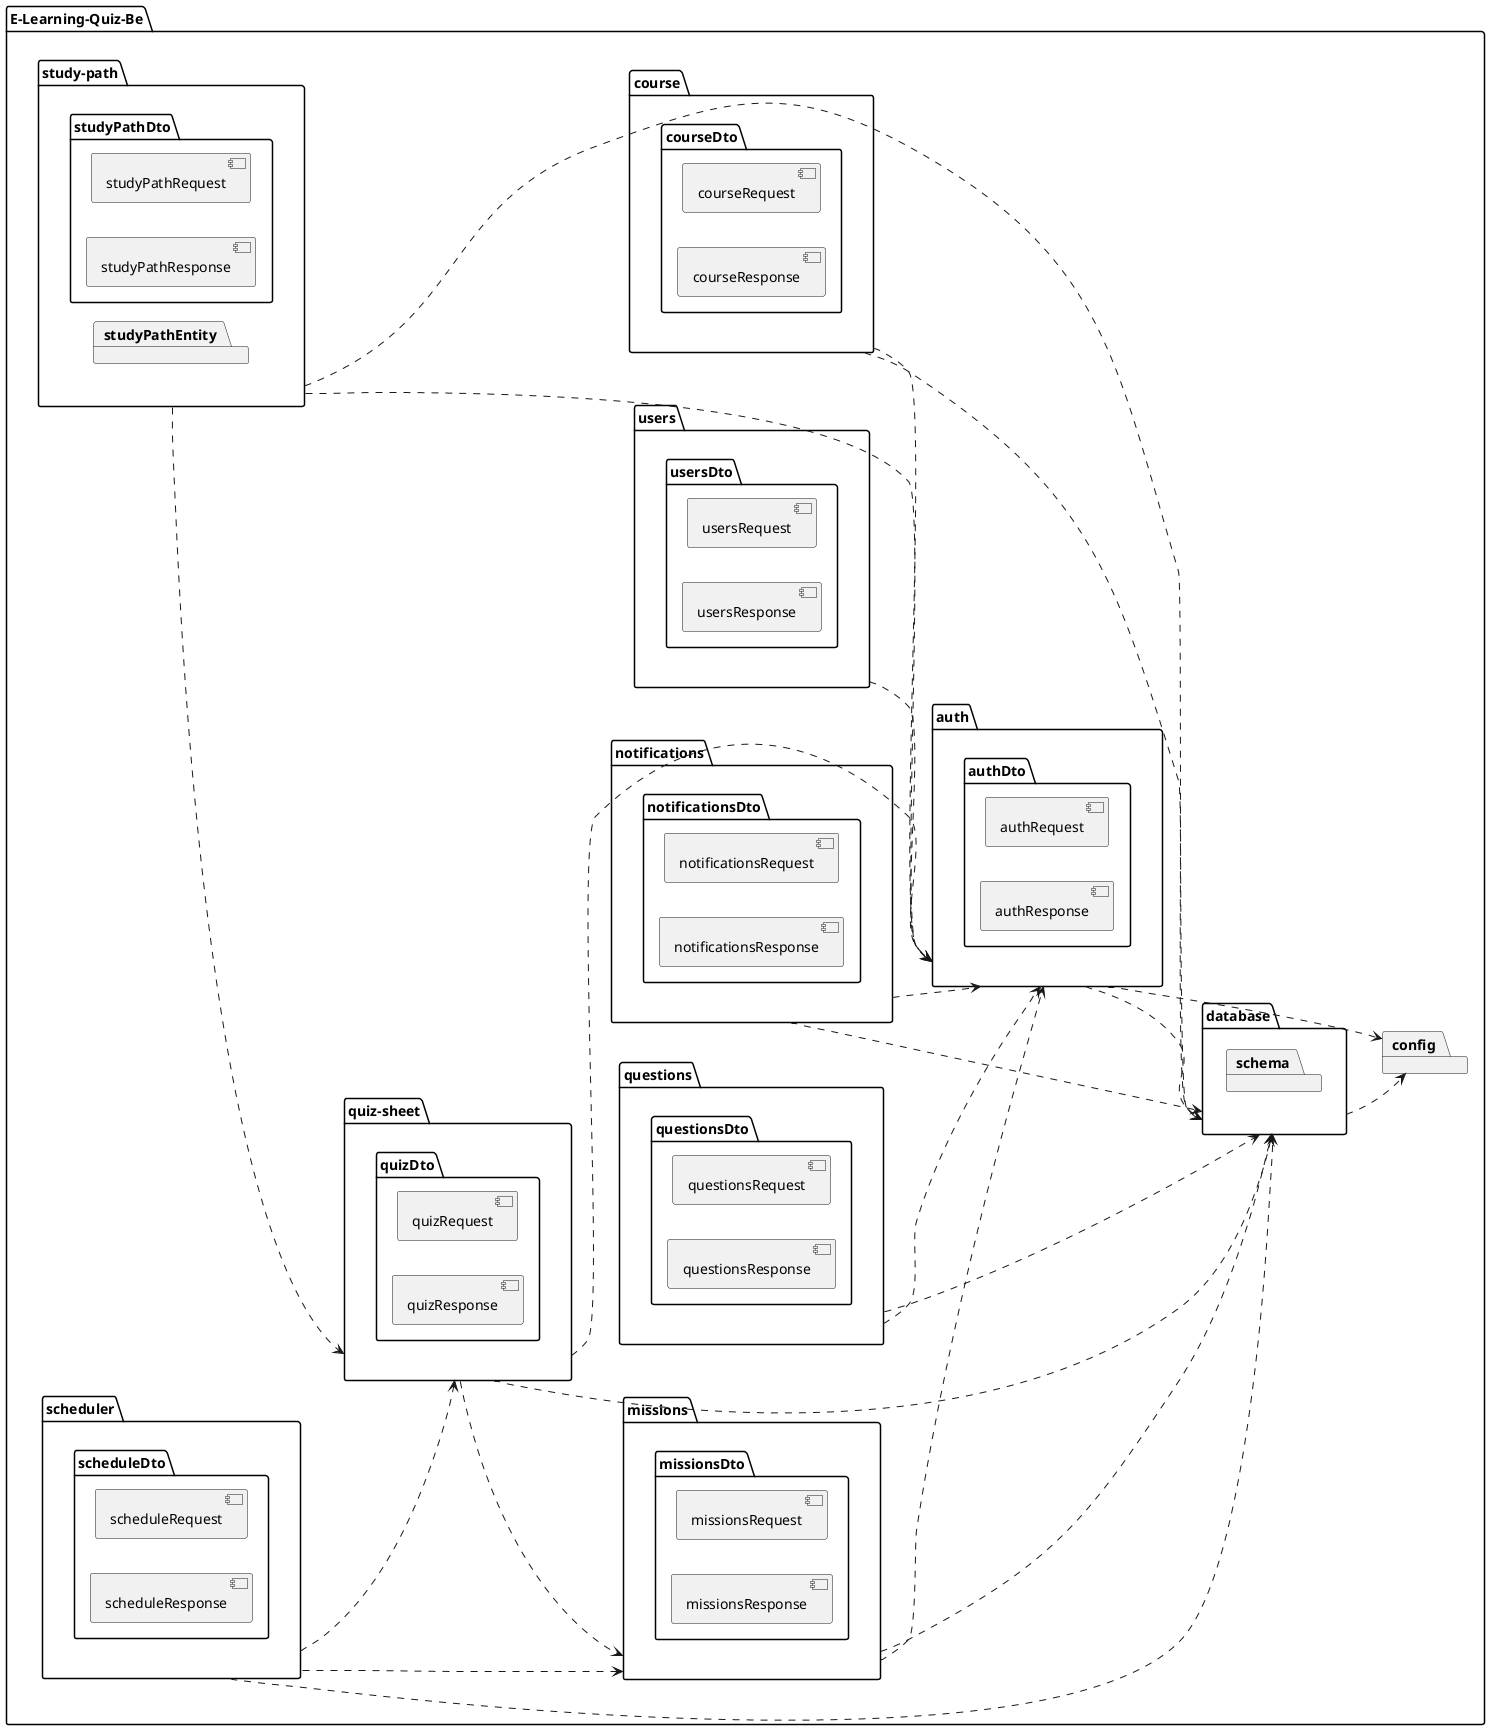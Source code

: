 @startuml
left to right direction
package "E-Learning-Quiz-Be" {
    package "database" {
        package schema {
        }
    }
    package "config" {
    }
    package "auth" {
        package authDto {
            [authRequest]
            [authResponse]
        }
        [auth] ..> [database]
        [auth] ..> [config]
    }
    package "users" {
        package usersDto {
            [usersRequest]
            [usersResponse]
        }
        [users] ..> [auth]
    }
    package "course" {
        package courseDto {
            [courseRequest]
            [courseResponse]
        }
        [course] ..> [auth]
    }
    package "missions" {
        package missionsDto {
            [missionsRequest]
            [missionsResponse]
        }
        [missions] ..> [auth]
    }
    package "notifications" {
        package notificationsDto {
            [notificationsRequest]
            [notificationsResponse]
        }
        [notifications] ..> [auth]
    }
    package "questions" {
        package questionsDto {
            [questionsRequest]
            [questionsResponse]
        }
        [questions] ..> [auth]
    }
    package "quiz-sheet" {
        package quizDto {
            [quizRequest]
            [quizResponse]
        }
        [quiz-sheet] ..> [auth]
        [quiz-sheet] ..> [missions]
    }
    package "scheduler" {
        package scheduleDto {
            [scheduleRequest]
            [scheduleResponse]
        }
        [scheduler] ..> [quiz-sheet]
        [scheduler] ..> [missions]
    }
    package "study-path" {
        package studyPathDto {
            [studyPathRequest]
            [studyPathResponse]
        }
        package studyPathEntity {
        }
        [study-path] ..> [quiz-sheet]
    }
    [database] ..> [config]
    [course] ..> [database]
    [missions] ..> [database]
    [notifications] ..> [database]
    [questions] ..> [database]
    [quiz-sheet] ..> [database]
    [scheduler] ..> [database]
    [study-path] ..> [database]
    [study-path] ..> [auth]
}

@enduml